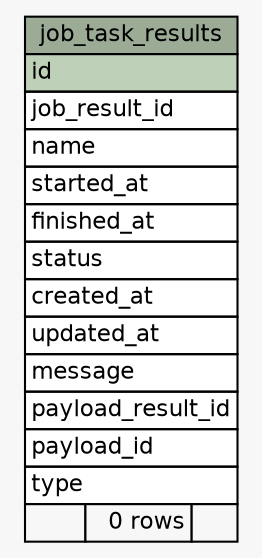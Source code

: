// dot 2.36.0 on Mac OS X 10.10
// SchemaSpy rev 590
digraph "job_task_results" {
  graph [
    rankdir="RL"
    bgcolor="#f7f7f7"
    nodesep="0.18"
    ranksep="0.46"
    fontname="Helvetica"
    fontsize="11"
  ];
  node [
    fontname="Helvetica"
    fontsize="11"
    shape="plaintext"
  ];
  edge [
    arrowsize="0.8"
  ];
  "job_task_results" [
    label=<
    <TABLE BORDER="0" CELLBORDER="1" CELLSPACING="0" BGCOLOR="#ffffff">
      <TR><TD COLSPAN="3" BGCOLOR="#9bab96" ALIGN="CENTER">job_task_results</TD></TR>
      <TR><TD PORT="id" COLSPAN="3" BGCOLOR="#bed1b8" ALIGN="LEFT">id</TD></TR>
      <TR><TD PORT="job_result_id" COLSPAN="3" ALIGN="LEFT">job_result_id</TD></TR>
      <TR><TD PORT="name" COLSPAN="3" ALIGN="LEFT">name</TD></TR>
      <TR><TD PORT="started_at" COLSPAN="3" ALIGN="LEFT">started_at</TD></TR>
      <TR><TD PORT="finished_at" COLSPAN="3" ALIGN="LEFT">finished_at</TD></TR>
      <TR><TD PORT="status" COLSPAN="3" ALIGN="LEFT">status</TD></TR>
      <TR><TD PORT="created_at" COLSPAN="3" ALIGN="LEFT">created_at</TD></TR>
      <TR><TD PORT="updated_at" COLSPAN="3" ALIGN="LEFT">updated_at</TD></TR>
      <TR><TD PORT="message" COLSPAN="3" ALIGN="LEFT">message</TD></TR>
      <TR><TD PORT="payload_result_id" COLSPAN="3" ALIGN="LEFT">payload_result_id</TD></TR>
      <TR><TD PORT="payload_id" COLSPAN="3" ALIGN="LEFT">payload_id</TD></TR>
      <TR><TD PORT="type" COLSPAN="3" ALIGN="LEFT">type</TD></TR>
      <TR><TD ALIGN="LEFT" BGCOLOR="#f7f7f7">  </TD><TD ALIGN="RIGHT" BGCOLOR="#f7f7f7">0 rows</TD><TD ALIGN="RIGHT" BGCOLOR="#f7f7f7">  </TD></TR>
    </TABLE>>
    URL="tables/job_task_results.html"
    tooltip="job_task_results"
  ];
}
